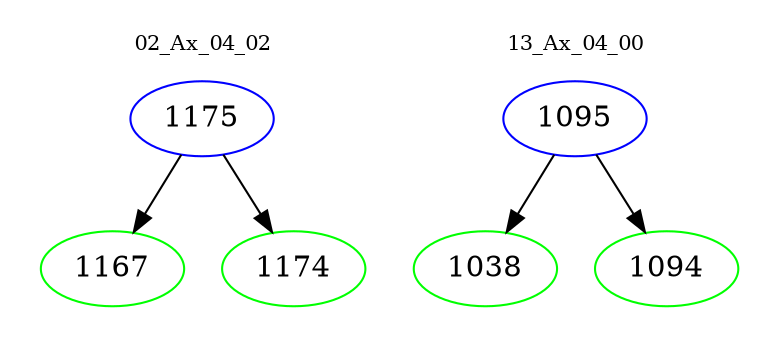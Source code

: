 digraph{
subgraph cluster_0 {
color = white
label = "02_Ax_04_02";
fontsize=10;
T0_1175 [label="1175", color="blue"]
T0_1175 -> T0_1167 [color="black"]
T0_1167 [label="1167", color="green"]
T0_1175 -> T0_1174 [color="black"]
T0_1174 [label="1174", color="green"]
}
subgraph cluster_1 {
color = white
label = "13_Ax_04_00";
fontsize=10;
T1_1095 [label="1095", color="blue"]
T1_1095 -> T1_1038 [color="black"]
T1_1038 [label="1038", color="green"]
T1_1095 -> T1_1094 [color="black"]
T1_1094 [label="1094", color="green"]
}
}
